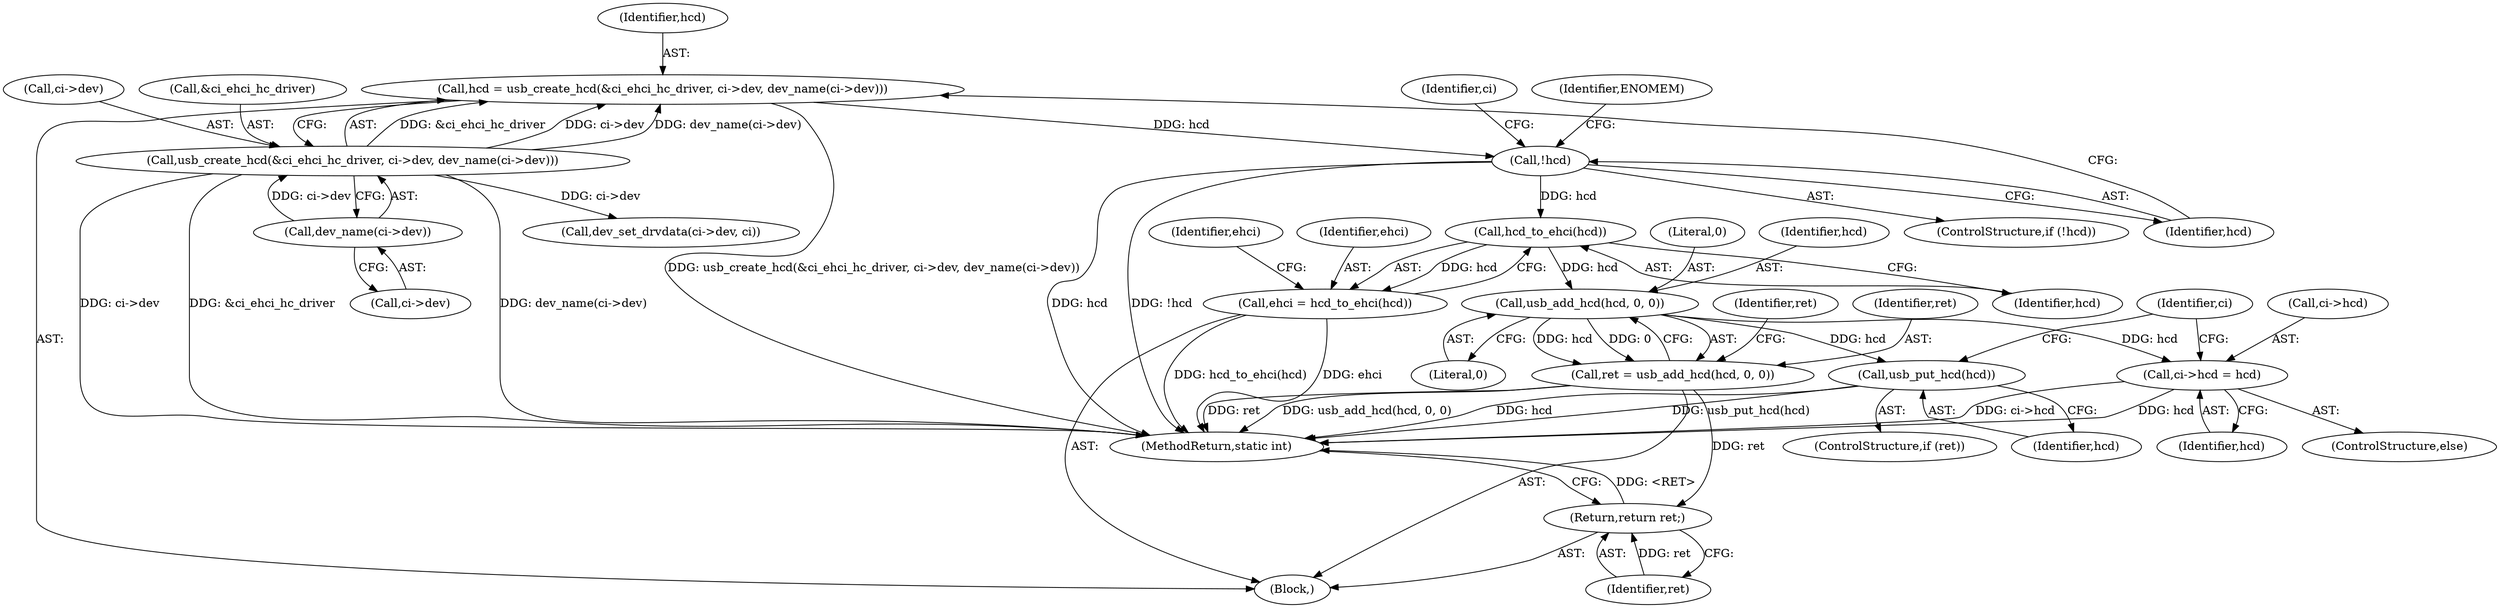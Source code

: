 digraph "0_linux_929473ea05db455ad88cdc081f2adc556b8dc48f@API" {
"1000111" [label="(Call,hcd = usb_create_hcd(&ci_ehci_hc_driver, ci->dev, dev_name(ci->dev)))"];
"1000113" [label="(Call,usb_create_hcd(&ci_ehci_hc_driver, ci->dev, dev_name(ci->dev)))"];
"1000119" [label="(Call,dev_name(ci->dev))"];
"1000124" [label="(Call,!hcd)"];
"1000184" [label="(Call,hcd_to_ehci(hcd))"];
"1000182" [label="(Call,ehci = hcd_to_ehci(hcd))"];
"1000206" [label="(Call,usb_add_hcd(hcd, 0, 0))"];
"1000204" [label="(Call,ret = usb_add_hcd(hcd, 0, 0))"];
"1000233" [label="(Return,return ret;)"];
"1000212" [label="(Call,usb_put_hcd(hcd))"];
"1000215" [label="(Call,ci->hcd = hcd)"];
"1000128" [label="(Identifier,ENOMEM)"];
"1000112" [label="(Identifier,hcd)"];
"1000224" [label="(Identifier,ci)"];
"1000116" [label="(Call,ci->dev)"];
"1000114" [label="(Call,&ci_ehci_hc_driver)"];
"1000113" [label="(Call,usb_create_hcd(&ci_ehci_hc_driver, ci->dev, dev_name(ci->dev)))"];
"1000233" [label="(Return,return ret;)"];
"1000213" [label="(Identifier,hcd)"];
"1000111" [label="(Call,hcd = usb_create_hcd(&ci_ehci_hc_driver, ci->dev, dev_name(ci->dev)))"];
"1000119" [label="(Call,dev_name(ci->dev))"];
"1000123" [label="(ControlStructure,if (!hcd))"];
"1000206" [label="(Call,usb_add_hcd(hcd, 0, 0))"];
"1000209" [label="(Literal,0)"];
"1000234" [label="(Identifier,ret)"];
"1000182" [label="(Call,ehci = hcd_to_ehci(hcd))"];
"1000120" [label="(Call,ci->dev)"];
"1000210" [label="(ControlStructure,if (ret))"];
"1000131" [label="(Identifier,ci)"];
"1000212" [label="(Call,usb_put_hcd(hcd))"];
"1000129" [label="(Call,dev_set_drvdata(ci->dev, ci))"];
"1000211" [label="(Identifier,ret)"];
"1000235" [label="(MethodReturn,static int)"];
"1000214" [label="(ControlStructure,else)"];
"1000102" [label="(Block,)"];
"1000205" [label="(Identifier,ret)"];
"1000215" [label="(Call,ci->hcd = hcd)"];
"1000219" [label="(Identifier,hcd)"];
"1000188" [label="(Identifier,ehci)"];
"1000125" [label="(Identifier,hcd)"];
"1000124" [label="(Call,!hcd)"];
"1000208" [label="(Literal,0)"];
"1000185" [label="(Identifier,hcd)"];
"1000183" [label="(Identifier,ehci)"];
"1000204" [label="(Call,ret = usb_add_hcd(hcd, 0, 0))"];
"1000216" [label="(Call,ci->hcd)"];
"1000184" [label="(Call,hcd_to_ehci(hcd))"];
"1000207" [label="(Identifier,hcd)"];
"1000111" -> "1000102"  [label="AST: "];
"1000111" -> "1000113"  [label="CFG: "];
"1000112" -> "1000111"  [label="AST: "];
"1000113" -> "1000111"  [label="AST: "];
"1000125" -> "1000111"  [label="CFG: "];
"1000111" -> "1000235"  [label="DDG: usb_create_hcd(&ci_ehci_hc_driver, ci->dev, dev_name(ci->dev))"];
"1000113" -> "1000111"  [label="DDG: &ci_ehci_hc_driver"];
"1000113" -> "1000111"  [label="DDG: ci->dev"];
"1000113" -> "1000111"  [label="DDG: dev_name(ci->dev)"];
"1000111" -> "1000124"  [label="DDG: hcd"];
"1000113" -> "1000119"  [label="CFG: "];
"1000114" -> "1000113"  [label="AST: "];
"1000116" -> "1000113"  [label="AST: "];
"1000119" -> "1000113"  [label="AST: "];
"1000113" -> "1000235"  [label="DDG: &ci_ehci_hc_driver"];
"1000113" -> "1000235"  [label="DDG: dev_name(ci->dev)"];
"1000113" -> "1000235"  [label="DDG: ci->dev"];
"1000119" -> "1000113"  [label="DDG: ci->dev"];
"1000113" -> "1000129"  [label="DDG: ci->dev"];
"1000119" -> "1000120"  [label="CFG: "];
"1000120" -> "1000119"  [label="AST: "];
"1000124" -> "1000123"  [label="AST: "];
"1000124" -> "1000125"  [label="CFG: "];
"1000125" -> "1000124"  [label="AST: "];
"1000128" -> "1000124"  [label="CFG: "];
"1000131" -> "1000124"  [label="CFG: "];
"1000124" -> "1000235"  [label="DDG: hcd"];
"1000124" -> "1000235"  [label="DDG: !hcd"];
"1000124" -> "1000184"  [label="DDG: hcd"];
"1000184" -> "1000182"  [label="AST: "];
"1000184" -> "1000185"  [label="CFG: "];
"1000185" -> "1000184"  [label="AST: "];
"1000182" -> "1000184"  [label="CFG: "];
"1000184" -> "1000182"  [label="DDG: hcd"];
"1000184" -> "1000206"  [label="DDG: hcd"];
"1000182" -> "1000102"  [label="AST: "];
"1000183" -> "1000182"  [label="AST: "];
"1000188" -> "1000182"  [label="CFG: "];
"1000182" -> "1000235"  [label="DDG: hcd_to_ehci(hcd)"];
"1000182" -> "1000235"  [label="DDG: ehci"];
"1000206" -> "1000204"  [label="AST: "];
"1000206" -> "1000209"  [label="CFG: "];
"1000207" -> "1000206"  [label="AST: "];
"1000208" -> "1000206"  [label="AST: "];
"1000209" -> "1000206"  [label="AST: "];
"1000204" -> "1000206"  [label="CFG: "];
"1000206" -> "1000204"  [label="DDG: hcd"];
"1000206" -> "1000204"  [label="DDG: 0"];
"1000206" -> "1000212"  [label="DDG: hcd"];
"1000206" -> "1000215"  [label="DDG: hcd"];
"1000204" -> "1000102"  [label="AST: "];
"1000205" -> "1000204"  [label="AST: "];
"1000211" -> "1000204"  [label="CFG: "];
"1000204" -> "1000235"  [label="DDG: usb_add_hcd(hcd, 0, 0)"];
"1000204" -> "1000235"  [label="DDG: ret"];
"1000204" -> "1000233"  [label="DDG: ret"];
"1000233" -> "1000102"  [label="AST: "];
"1000233" -> "1000234"  [label="CFG: "];
"1000234" -> "1000233"  [label="AST: "];
"1000235" -> "1000233"  [label="CFG: "];
"1000233" -> "1000235"  [label="DDG: <RET>"];
"1000234" -> "1000233"  [label="DDG: ret"];
"1000212" -> "1000210"  [label="AST: "];
"1000212" -> "1000213"  [label="CFG: "];
"1000213" -> "1000212"  [label="AST: "];
"1000224" -> "1000212"  [label="CFG: "];
"1000212" -> "1000235"  [label="DDG: usb_put_hcd(hcd)"];
"1000212" -> "1000235"  [label="DDG: hcd"];
"1000215" -> "1000214"  [label="AST: "];
"1000215" -> "1000219"  [label="CFG: "];
"1000216" -> "1000215"  [label="AST: "];
"1000219" -> "1000215"  [label="AST: "];
"1000224" -> "1000215"  [label="CFG: "];
"1000215" -> "1000235"  [label="DDG: ci->hcd"];
"1000215" -> "1000235"  [label="DDG: hcd"];
}
